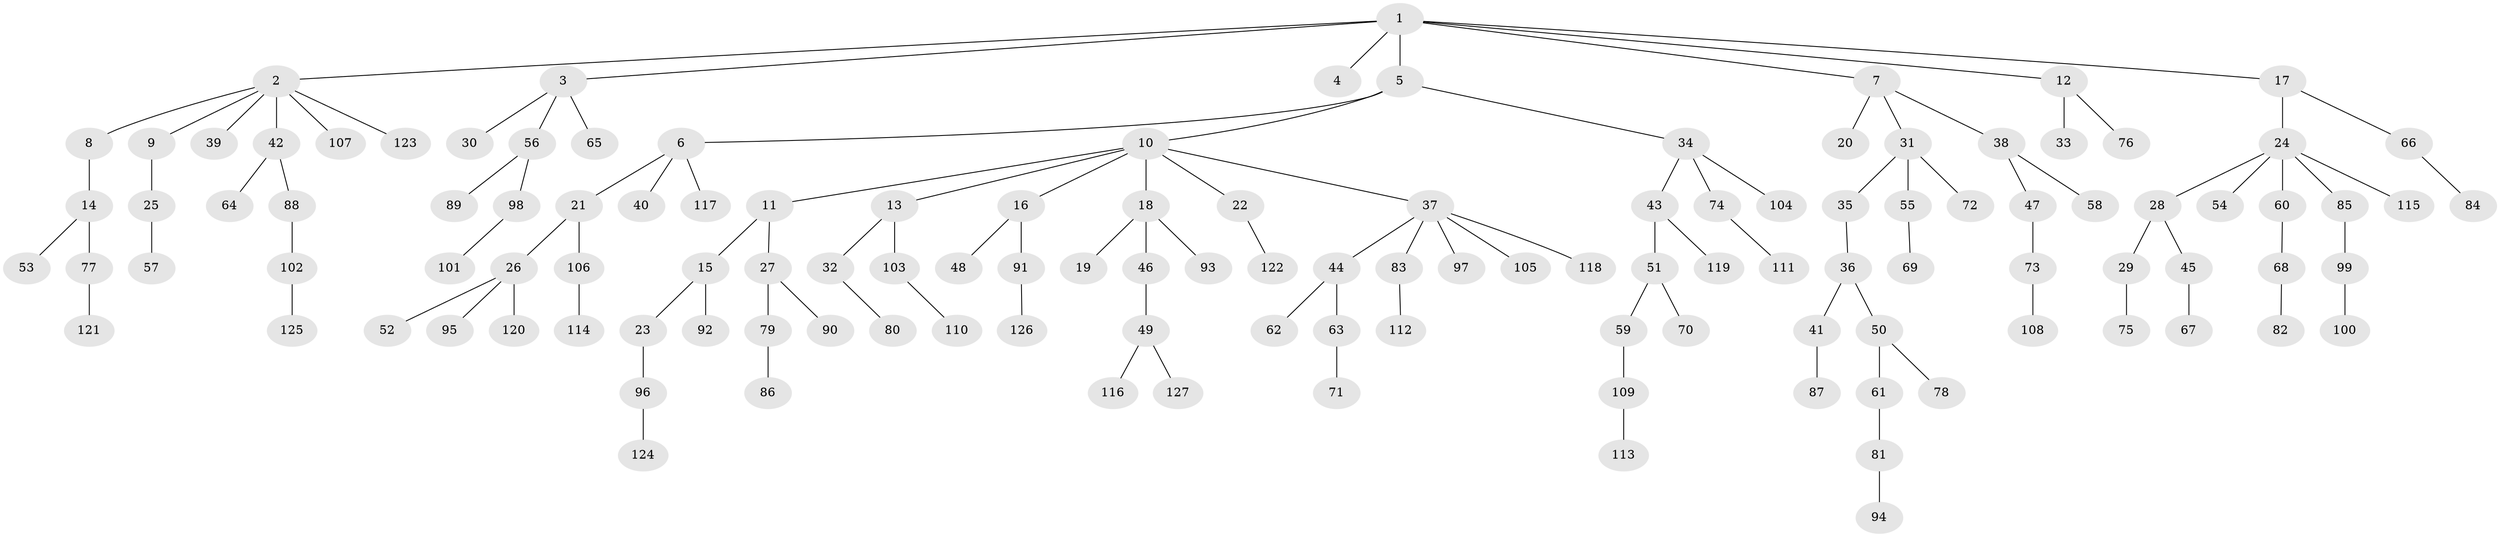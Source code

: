 // coarse degree distribution, {1: 0.9473684210526315, 2: 0.02631578947368421, 36: 0.02631578947368421}
// Generated by graph-tools (version 1.1) at 2025/56/03/04/25 21:56:05]
// undirected, 127 vertices, 126 edges
graph export_dot {
graph [start="1"]
  node [color=gray90,style=filled];
  1;
  2;
  3;
  4;
  5;
  6;
  7;
  8;
  9;
  10;
  11;
  12;
  13;
  14;
  15;
  16;
  17;
  18;
  19;
  20;
  21;
  22;
  23;
  24;
  25;
  26;
  27;
  28;
  29;
  30;
  31;
  32;
  33;
  34;
  35;
  36;
  37;
  38;
  39;
  40;
  41;
  42;
  43;
  44;
  45;
  46;
  47;
  48;
  49;
  50;
  51;
  52;
  53;
  54;
  55;
  56;
  57;
  58;
  59;
  60;
  61;
  62;
  63;
  64;
  65;
  66;
  67;
  68;
  69;
  70;
  71;
  72;
  73;
  74;
  75;
  76;
  77;
  78;
  79;
  80;
  81;
  82;
  83;
  84;
  85;
  86;
  87;
  88;
  89;
  90;
  91;
  92;
  93;
  94;
  95;
  96;
  97;
  98;
  99;
  100;
  101;
  102;
  103;
  104;
  105;
  106;
  107;
  108;
  109;
  110;
  111;
  112;
  113;
  114;
  115;
  116;
  117;
  118;
  119;
  120;
  121;
  122;
  123;
  124;
  125;
  126;
  127;
  1 -- 2;
  1 -- 3;
  1 -- 4;
  1 -- 5;
  1 -- 7;
  1 -- 12;
  1 -- 17;
  2 -- 8;
  2 -- 9;
  2 -- 39;
  2 -- 42;
  2 -- 107;
  2 -- 123;
  3 -- 30;
  3 -- 56;
  3 -- 65;
  5 -- 6;
  5 -- 10;
  5 -- 34;
  6 -- 21;
  6 -- 40;
  6 -- 117;
  7 -- 20;
  7 -- 31;
  7 -- 38;
  8 -- 14;
  9 -- 25;
  10 -- 11;
  10 -- 13;
  10 -- 16;
  10 -- 18;
  10 -- 22;
  10 -- 37;
  11 -- 15;
  11 -- 27;
  12 -- 33;
  12 -- 76;
  13 -- 32;
  13 -- 103;
  14 -- 53;
  14 -- 77;
  15 -- 23;
  15 -- 92;
  16 -- 48;
  16 -- 91;
  17 -- 24;
  17 -- 66;
  18 -- 19;
  18 -- 46;
  18 -- 93;
  21 -- 26;
  21 -- 106;
  22 -- 122;
  23 -- 96;
  24 -- 28;
  24 -- 54;
  24 -- 60;
  24 -- 85;
  24 -- 115;
  25 -- 57;
  26 -- 52;
  26 -- 95;
  26 -- 120;
  27 -- 79;
  27 -- 90;
  28 -- 29;
  28 -- 45;
  29 -- 75;
  31 -- 35;
  31 -- 55;
  31 -- 72;
  32 -- 80;
  34 -- 43;
  34 -- 74;
  34 -- 104;
  35 -- 36;
  36 -- 41;
  36 -- 50;
  37 -- 44;
  37 -- 83;
  37 -- 97;
  37 -- 105;
  37 -- 118;
  38 -- 47;
  38 -- 58;
  41 -- 87;
  42 -- 64;
  42 -- 88;
  43 -- 51;
  43 -- 119;
  44 -- 62;
  44 -- 63;
  45 -- 67;
  46 -- 49;
  47 -- 73;
  49 -- 116;
  49 -- 127;
  50 -- 61;
  50 -- 78;
  51 -- 59;
  51 -- 70;
  55 -- 69;
  56 -- 89;
  56 -- 98;
  59 -- 109;
  60 -- 68;
  61 -- 81;
  63 -- 71;
  66 -- 84;
  68 -- 82;
  73 -- 108;
  74 -- 111;
  77 -- 121;
  79 -- 86;
  81 -- 94;
  83 -- 112;
  85 -- 99;
  88 -- 102;
  91 -- 126;
  96 -- 124;
  98 -- 101;
  99 -- 100;
  102 -- 125;
  103 -- 110;
  106 -- 114;
  109 -- 113;
}
